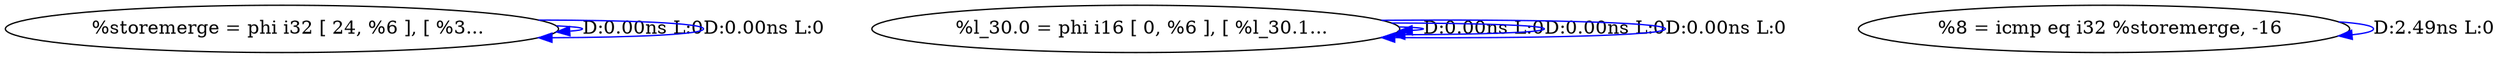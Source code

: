 digraph {
Node0x2bf9800[label="  %storemerge = phi i32 [ 24, %6 ], [ %3..."];
Node0x2bf9800 -> Node0x2bf9800[label="D:0.00ns L:0",color=blue];
Node0x2bf9800 -> Node0x2bf9800[label="D:0.00ns L:0",color=blue];
Node0x2bf98e0[label="  %l_30.0 = phi i16 [ 0, %6 ], [ %l_30.1..."];
Node0x2bf98e0 -> Node0x2bf98e0[label="D:0.00ns L:0",color=blue];
Node0x2bf98e0 -> Node0x2bf98e0[label="D:0.00ns L:0",color=blue];
Node0x2bf98e0 -> Node0x2bf98e0[label="D:0.00ns L:0",color=blue];
Node0x2bf9aa0[label="  %8 = icmp eq i32 %storemerge, -16"];
Node0x2bf9aa0 -> Node0x2bf9aa0[label="D:2.49ns L:0",color=blue];
}
